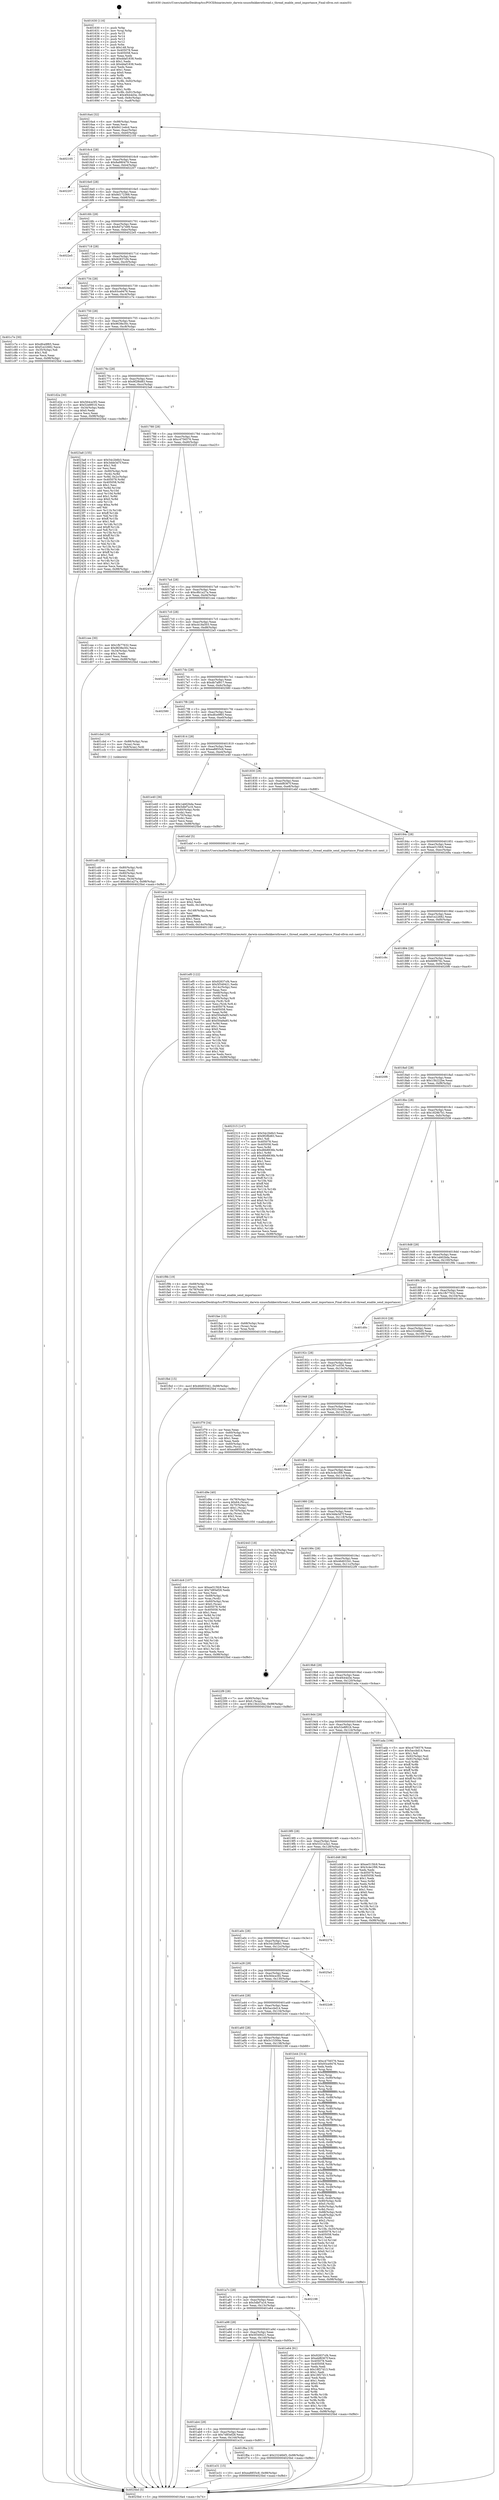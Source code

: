 digraph "0x401630" {
  label = "0x401630 (/mnt/c/Users/mathe/Desktop/tcc/POCII/binaries/extr_darwin-xnuosfmkkernthread.c_thread_enable_send_importance_Final-ollvm.out::main(0))"
  labelloc = "t"
  node[shape=record]

  Entry [label="",width=0.3,height=0.3,shape=circle,fillcolor=black,style=filled]
  "0x4016a4" [label="{
     0x4016a4 [32]\l
     | [instrs]\l
     &nbsp;&nbsp;0x4016a4 \<+6\>: mov -0x98(%rbp),%eax\l
     &nbsp;&nbsp;0x4016aa \<+2\>: mov %eax,%ecx\l
     &nbsp;&nbsp;0x4016ac \<+6\>: sub $0x8411edcd,%ecx\l
     &nbsp;&nbsp;0x4016b2 \<+6\>: mov %eax,-0xac(%rbp)\l
     &nbsp;&nbsp;0x4016b8 \<+6\>: mov %ecx,-0xb0(%rbp)\l
     &nbsp;&nbsp;0x4016be \<+6\>: je 0000000000402105 \<main+0xad5\>\l
  }"]
  "0x402105" [label="{
     0x402105\l
  }", style=dashed]
  "0x4016c4" [label="{
     0x4016c4 [28]\l
     | [instrs]\l
     &nbsp;&nbsp;0x4016c4 \<+5\>: jmp 00000000004016c9 \<main+0x99\>\l
     &nbsp;&nbsp;0x4016c9 \<+6\>: mov -0xac(%rbp),%eax\l
     &nbsp;&nbsp;0x4016cf \<+5\>: sub $0x8a980479,%eax\l
     &nbsp;&nbsp;0x4016d4 \<+6\>: mov %eax,-0xb4(%rbp)\l
     &nbsp;&nbsp;0x4016da \<+6\>: je 0000000000402207 \<main+0xbd7\>\l
  }"]
  Exit [label="",width=0.3,height=0.3,shape=circle,fillcolor=black,style=filled,peripheries=2]
  "0x402207" [label="{
     0x402207\l
  }", style=dashed]
  "0x4016e0" [label="{
     0x4016e0 [28]\l
     | [instrs]\l
     &nbsp;&nbsp;0x4016e0 \<+5\>: jmp 00000000004016e5 \<main+0xb5\>\l
     &nbsp;&nbsp;0x4016e5 \<+6\>: mov -0xac(%rbp),%eax\l
     &nbsp;&nbsp;0x4016eb \<+5\>: sub $0x8d172368,%eax\l
     &nbsp;&nbsp;0x4016f0 \<+6\>: mov %eax,-0xb8(%rbp)\l
     &nbsp;&nbsp;0x4016f6 \<+6\>: je 0000000000402022 \<main+0x9f2\>\l
  }"]
  "0x401fbd" [label="{
     0x401fbd [15]\l
     | [instrs]\l
     &nbsp;&nbsp;0x401fbd \<+10\>: movl $0x46d03341,-0x98(%rbp)\l
     &nbsp;&nbsp;0x401fc7 \<+5\>: jmp 00000000004025bd \<main+0xf8d\>\l
  }"]
  "0x402022" [label="{
     0x402022\l
  }", style=dashed]
  "0x4016fc" [label="{
     0x4016fc [28]\l
     | [instrs]\l
     &nbsp;&nbsp;0x4016fc \<+5\>: jmp 0000000000401701 \<main+0xd1\>\l
     &nbsp;&nbsp;0x401701 \<+6\>: mov -0xac(%rbp),%eax\l
     &nbsp;&nbsp;0x401707 \<+5\>: sub $0x8d7a7499,%eax\l
     &nbsp;&nbsp;0x40170c \<+6\>: mov %eax,-0xbc(%rbp)\l
     &nbsp;&nbsp;0x401712 \<+6\>: je 00000000004022e5 \<main+0xcb5\>\l
  }"]
  "0x401fae" [label="{
     0x401fae [15]\l
     | [instrs]\l
     &nbsp;&nbsp;0x401fae \<+4\>: mov -0x68(%rbp),%rax\l
     &nbsp;&nbsp;0x401fb2 \<+3\>: mov (%rax),%rax\l
     &nbsp;&nbsp;0x401fb5 \<+3\>: mov %rax,%rdi\l
     &nbsp;&nbsp;0x401fb8 \<+5\>: call 0000000000401030 \<free@plt\>\l
     | [calls]\l
     &nbsp;&nbsp;0x401030 \{1\} (unknown)\l
  }"]
  "0x4022e5" [label="{
     0x4022e5\l
  }", style=dashed]
  "0x401718" [label="{
     0x401718 [28]\l
     | [instrs]\l
     &nbsp;&nbsp;0x401718 \<+5\>: jmp 000000000040171d \<main+0xed\>\l
     &nbsp;&nbsp;0x40171d \<+6\>: mov -0xac(%rbp),%eax\l
     &nbsp;&nbsp;0x401723 \<+5\>: sub $0x92837cf4,%eax\l
     &nbsp;&nbsp;0x401728 \<+6\>: mov %eax,-0xc0(%rbp)\l
     &nbsp;&nbsp;0x40172e \<+6\>: je 00000000004024e2 \<main+0xeb2\>\l
  }"]
  "0x401ef0" [label="{
     0x401ef0 [122]\l
     | [instrs]\l
     &nbsp;&nbsp;0x401ef0 \<+5\>: mov $0x92837cf4,%ecx\l
     &nbsp;&nbsp;0x401ef5 \<+5\>: mov $0x5f349421,%edx\l
     &nbsp;&nbsp;0x401efa \<+6\>: mov -0x14c(%rbp),%esi\l
     &nbsp;&nbsp;0x401f00 \<+3\>: imul %eax,%esi\l
     &nbsp;&nbsp;0x401f03 \<+4\>: mov -0x68(%rbp),%rdi\l
     &nbsp;&nbsp;0x401f07 \<+3\>: mov (%rdi),%rdi\l
     &nbsp;&nbsp;0x401f0a \<+4\>: mov -0x60(%rbp),%r8\l
     &nbsp;&nbsp;0x401f0e \<+3\>: movslq (%r8),%r8\l
     &nbsp;&nbsp;0x401f11 \<+4\>: mov %esi,(%rdi,%r8,4)\l
     &nbsp;&nbsp;0x401f15 \<+7\>: mov 0x405078,%eax\l
     &nbsp;&nbsp;0x401f1c \<+7\>: mov 0x405058,%esi\l
     &nbsp;&nbsp;0x401f23 \<+3\>: mov %eax,%r9d\l
     &nbsp;&nbsp;0x401f26 \<+7\>: sub $0xf30a9a85,%r9d\l
     &nbsp;&nbsp;0x401f2d \<+4\>: sub $0x1,%r9d\l
     &nbsp;&nbsp;0x401f31 \<+7\>: add $0xf30a9a85,%r9d\l
     &nbsp;&nbsp;0x401f38 \<+4\>: imul %r9d,%eax\l
     &nbsp;&nbsp;0x401f3c \<+3\>: and $0x1,%eax\l
     &nbsp;&nbsp;0x401f3f \<+3\>: cmp $0x0,%eax\l
     &nbsp;&nbsp;0x401f42 \<+4\>: sete %r10b\l
     &nbsp;&nbsp;0x401f46 \<+3\>: cmp $0xa,%esi\l
     &nbsp;&nbsp;0x401f49 \<+4\>: setl %r11b\l
     &nbsp;&nbsp;0x401f4d \<+3\>: mov %r10b,%bl\l
     &nbsp;&nbsp;0x401f50 \<+3\>: and %r11b,%bl\l
     &nbsp;&nbsp;0x401f53 \<+3\>: xor %r11b,%r10b\l
     &nbsp;&nbsp;0x401f56 \<+3\>: or %r10b,%bl\l
     &nbsp;&nbsp;0x401f59 \<+3\>: test $0x1,%bl\l
     &nbsp;&nbsp;0x401f5c \<+3\>: cmovne %edx,%ecx\l
     &nbsp;&nbsp;0x401f5f \<+6\>: mov %ecx,-0x98(%rbp)\l
     &nbsp;&nbsp;0x401f65 \<+5\>: jmp 00000000004025bd \<main+0xf8d\>\l
  }"]
  "0x4024e2" [label="{
     0x4024e2\l
  }", style=dashed]
  "0x401734" [label="{
     0x401734 [28]\l
     | [instrs]\l
     &nbsp;&nbsp;0x401734 \<+5\>: jmp 0000000000401739 \<main+0x109\>\l
     &nbsp;&nbsp;0x401739 \<+6\>: mov -0xac(%rbp),%eax\l
     &nbsp;&nbsp;0x40173f \<+5\>: sub $0x93ce9476,%eax\l
     &nbsp;&nbsp;0x401744 \<+6\>: mov %eax,-0xc4(%rbp)\l
     &nbsp;&nbsp;0x40174a \<+6\>: je 0000000000401c7e \<main+0x64e\>\l
  }"]
  "0x401ec4" [label="{
     0x401ec4 [44]\l
     | [instrs]\l
     &nbsp;&nbsp;0x401ec4 \<+2\>: xor %ecx,%ecx\l
     &nbsp;&nbsp;0x401ec6 \<+5\>: mov $0x2,%edx\l
     &nbsp;&nbsp;0x401ecb \<+6\>: mov %edx,-0x148(%rbp)\l
     &nbsp;&nbsp;0x401ed1 \<+1\>: cltd\l
     &nbsp;&nbsp;0x401ed2 \<+6\>: mov -0x148(%rbp),%esi\l
     &nbsp;&nbsp;0x401ed8 \<+2\>: idiv %esi\l
     &nbsp;&nbsp;0x401eda \<+6\>: imul $0xfffffffe,%edx,%edx\l
     &nbsp;&nbsp;0x401ee0 \<+3\>: sub $0x1,%ecx\l
     &nbsp;&nbsp;0x401ee3 \<+2\>: sub %ecx,%edx\l
     &nbsp;&nbsp;0x401ee5 \<+6\>: mov %edx,-0x14c(%rbp)\l
     &nbsp;&nbsp;0x401eeb \<+5\>: call 0000000000401160 \<next_i\>\l
     | [calls]\l
     &nbsp;&nbsp;0x401160 \{1\} (/mnt/c/Users/mathe/Desktop/tcc/POCII/binaries/extr_darwin-xnuosfmkkernthread.c_thread_enable_send_importance_Final-ollvm.out::next_i)\l
  }"]
  "0x401c7e" [label="{
     0x401c7e [30]\l
     | [instrs]\l
     &nbsp;&nbsp;0x401c7e \<+5\>: mov $0xdfce9f65,%eax\l
     &nbsp;&nbsp;0x401c83 \<+5\>: mov $0xf1e22682,%ecx\l
     &nbsp;&nbsp;0x401c88 \<+3\>: mov -0x35(%rbp),%dl\l
     &nbsp;&nbsp;0x401c8b \<+3\>: test $0x1,%dl\l
     &nbsp;&nbsp;0x401c8e \<+3\>: cmovne %ecx,%eax\l
     &nbsp;&nbsp;0x401c91 \<+6\>: mov %eax,-0x98(%rbp)\l
     &nbsp;&nbsp;0x401c97 \<+5\>: jmp 00000000004025bd \<main+0xf8d\>\l
  }"]
  "0x401750" [label="{
     0x401750 [28]\l
     | [instrs]\l
     &nbsp;&nbsp;0x401750 \<+5\>: jmp 0000000000401755 \<main+0x125\>\l
     &nbsp;&nbsp;0x401755 \<+6\>: mov -0xac(%rbp),%eax\l
     &nbsp;&nbsp;0x40175b \<+5\>: sub $0x9638e30c,%eax\l
     &nbsp;&nbsp;0x401760 \<+6\>: mov %eax,-0xc8(%rbp)\l
     &nbsp;&nbsp;0x401766 \<+6\>: je 0000000000401d2a \<main+0x6fa\>\l
  }"]
  "0x401ad0" [label="{
     0x401ad0\l
  }", style=dashed]
  "0x401d2a" [label="{
     0x401d2a [30]\l
     | [instrs]\l
     &nbsp;&nbsp;0x401d2a \<+5\>: mov $0x564ce3f2,%eax\l
     &nbsp;&nbsp;0x401d2f \<+5\>: mov $0x52e8f016,%ecx\l
     &nbsp;&nbsp;0x401d34 \<+3\>: mov -0x34(%rbp),%edx\l
     &nbsp;&nbsp;0x401d37 \<+3\>: cmp $0x0,%edx\l
     &nbsp;&nbsp;0x401d3a \<+3\>: cmove %ecx,%eax\l
     &nbsp;&nbsp;0x401d3d \<+6\>: mov %eax,-0x98(%rbp)\l
     &nbsp;&nbsp;0x401d43 \<+5\>: jmp 00000000004025bd \<main+0xf8d\>\l
  }"]
  "0x40176c" [label="{
     0x40176c [28]\l
     | [instrs]\l
     &nbsp;&nbsp;0x40176c \<+5\>: jmp 0000000000401771 \<main+0x141\>\l
     &nbsp;&nbsp;0x401771 \<+6\>: mov -0xac(%rbp),%eax\l
     &nbsp;&nbsp;0x401777 \<+5\>: sub $0x9f2f6d83,%eax\l
     &nbsp;&nbsp;0x40177c \<+6\>: mov %eax,-0xcc(%rbp)\l
     &nbsp;&nbsp;0x401782 \<+6\>: je 00000000004023a8 \<main+0xd78\>\l
  }"]
  "0x401e31" [label="{
     0x401e31 [15]\l
     | [instrs]\l
     &nbsp;&nbsp;0x401e31 \<+10\>: movl $0xea8855c8,-0x98(%rbp)\l
     &nbsp;&nbsp;0x401e3b \<+5\>: jmp 00000000004025bd \<main+0xf8d\>\l
  }"]
  "0x4023a8" [label="{
     0x4023a8 [155]\l
     | [instrs]\l
     &nbsp;&nbsp;0x4023a8 \<+5\>: mov $0x54c2b6b3,%eax\l
     &nbsp;&nbsp;0x4023ad \<+5\>: mov $0x3dde3d7f,%ecx\l
     &nbsp;&nbsp;0x4023b2 \<+2\>: mov $0x1,%dl\l
     &nbsp;&nbsp;0x4023b4 \<+2\>: xor %esi,%esi\l
     &nbsp;&nbsp;0x4023b6 \<+7\>: mov -0x90(%rbp),%rdi\l
     &nbsp;&nbsp;0x4023bd \<+3\>: mov (%rdi),%r8d\l
     &nbsp;&nbsp;0x4023c0 \<+4\>: mov %r8d,-0x2c(%rbp)\l
     &nbsp;&nbsp;0x4023c4 \<+8\>: mov 0x405078,%r8d\l
     &nbsp;&nbsp;0x4023cc \<+8\>: mov 0x405058,%r9d\l
     &nbsp;&nbsp;0x4023d4 \<+3\>: sub $0x1,%esi\l
     &nbsp;&nbsp;0x4023d7 \<+3\>: mov %r8d,%r10d\l
     &nbsp;&nbsp;0x4023da \<+3\>: add %esi,%r10d\l
     &nbsp;&nbsp;0x4023dd \<+4\>: imul %r10d,%r8d\l
     &nbsp;&nbsp;0x4023e1 \<+4\>: and $0x1,%r8d\l
     &nbsp;&nbsp;0x4023e5 \<+4\>: cmp $0x0,%r8d\l
     &nbsp;&nbsp;0x4023e9 \<+4\>: sete %r11b\l
     &nbsp;&nbsp;0x4023ed \<+4\>: cmp $0xa,%r9d\l
     &nbsp;&nbsp;0x4023f1 \<+3\>: setl %bl\l
     &nbsp;&nbsp;0x4023f4 \<+3\>: mov %r11b,%r14b\l
     &nbsp;&nbsp;0x4023f7 \<+4\>: xor $0xff,%r14b\l
     &nbsp;&nbsp;0x4023fb \<+3\>: mov %bl,%r15b\l
     &nbsp;&nbsp;0x4023fe \<+4\>: xor $0xff,%r15b\l
     &nbsp;&nbsp;0x402402 \<+3\>: xor $0x1,%dl\l
     &nbsp;&nbsp;0x402405 \<+3\>: mov %r14b,%r12b\l
     &nbsp;&nbsp;0x402408 \<+4\>: and $0xff,%r12b\l
     &nbsp;&nbsp;0x40240c \<+3\>: and %dl,%r11b\l
     &nbsp;&nbsp;0x40240f \<+3\>: mov %r15b,%r13b\l
     &nbsp;&nbsp;0x402412 \<+4\>: and $0xff,%r13b\l
     &nbsp;&nbsp;0x402416 \<+2\>: and %dl,%bl\l
     &nbsp;&nbsp;0x402418 \<+3\>: or %r11b,%r12b\l
     &nbsp;&nbsp;0x40241b \<+3\>: or %bl,%r13b\l
     &nbsp;&nbsp;0x40241e \<+3\>: xor %r13b,%r12b\l
     &nbsp;&nbsp;0x402421 \<+3\>: or %r15b,%r14b\l
     &nbsp;&nbsp;0x402424 \<+4\>: xor $0xff,%r14b\l
     &nbsp;&nbsp;0x402428 \<+3\>: or $0x1,%dl\l
     &nbsp;&nbsp;0x40242b \<+3\>: and %dl,%r14b\l
     &nbsp;&nbsp;0x40242e \<+3\>: or %r14b,%r12b\l
     &nbsp;&nbsp;0x402431 \<+4\>: test $0x1,%r12b\l
     &nbsp;&nbsp;0x402435 \<+3\>: cmovne %ecx,%eax\l
     &nbsp;&nbsp;0x402438 \<+6\>: mov %eax,-0x98(%rbp)\l
     &nbsp;&nbsp;0x40243e \<+5\>: jmp 00000000004025bd \<main+0xf8d\>\l
  }"]
  "0x401788" [label="{
     0x401788 [28]\l
     | [instrs]\l
     &nbsp;&nbsp;0x401788 \<+5\>: jmp 000000000040178d \<main+0x15d\>\l
     &nbsp;&nbsp;0x40178d \<+6\>: mov -0xac(%rbp),%eax\l
     &nbsp;&nbsp;0x401793 \<+5\>: sub $0xc4756576,%eax\l
     &nbsp;&nbsp;0x401798 \<+6\>: mov %eax,-0xd0(%rbp)\l
     &nbsp;&nbsp;0x40179e \<+6\>: je 0000000000402455 \<main+0xe25\>\l
  }"]
  "0x401ab4" [label="{
     0x401ab4 [28]\l
     | [instrs]\l
     &nbsp;&nbsp;0x401ab4 \<+5\>: jmp 0000000000401ab9 \<main+0x489\>\l
     &nbsp;&nbsp;0x401ab9 \<+6\>: mov -0xac(%rbp),%eax\l
     &nbsp;&nbsp;0x401abf \<+5\>: sub $0x7d85ef28,%eax\l
     &nbsp;&nbsp;0x401ac4 \<+6\>: mov %eax,-0x144(%rbp)\l
     &nbsp;&nbsp;0x401aca \<+6\>: je 0000000000401e31 \<main+0x801\>\l
  }"]
  "0x402455" [label="{
     0x402455\l
  }", style=dashed]
  "0x4017a4" [label="{
     0x4017a4 [28]\l
     | [instrs]\l
     &nbsp;&nbsp;0x4017a4 \<+5\>: jmp 00000000004017a9 \<main+0x179\>\l
     &nbsp;&nbsp;0x4017a9 \<+6\>: mov -0xac(%rbp),%eax\l
     &nbsp;&nbsp;0x4017af \<+5\>: sub $0xc8b1a27a,%eax\l
     &nbsp;&nbsp;0x4017b4 \<+6\>: mov %eax,-0xd4(%rbp)\l
     &nbsp;&nbsp;0x4017ba \<+6\>: je 0000000000401cee \<main+0x6be\>\l
  }"]
  "0x401f6a" [label="{
     0x401f6a [15]\l
     | [instrs]\l
     &nbsp;&nbsp;0x401f6a \<+10\>: movl $0x23246bf3,-0x98(%rbp)\l
     &nbsp;&nbsp;0x401f74 \<+5\>: jmp 00000000004025bd \<main+0xf8d\>\l
  }"]
  "0x401cee" [label="{
     0x401cee [30]\l
     | [instrs]\l
     &nbsp;&nbsp;0x401cee \<+5\>: mov $0x1fb77632,%eax\l
     &nbsp;&nbsp;0x401cf3 \<+5\>: mov $0x9638e30c,%ecx\l
     &nbsp;&nbsp;0x401cf8 \<+3\>: mov -0x34(%rbp),%edx\l
     &nbsp;&nbsp;0x401cfb \<+3\>: cmp $0x1,%edx\l
     &nbsp;&nbsp;0x401cfe \<+3\>: cmovl %ecx,%eax\l
     &nbsp;&nbsp;0x401d01 \<+6\>: mov %eax,-0x98(%rbp)\l
     &nbsp;&nbsp;0x401d07 \<+5\>: jmp 00000000004025bd \<main+0xf8d\>\l
  }"]
  "0x4017c0" [label="{
     0x4017c0 [28]\l
     | [instrs]\l
     &nbsp;&nbsp;0x4017c0 \<+5\>: jmp 00000000004017c5 \<main+0x195\>\l
     &nbsp;&nbsp;0x4017c5 \<+6\>: mov -0xac(%rbp),%eax\l
     &nbsp;&nbsp;0x4017cb \<+5\>: sub $0xcb18a503,%eax\l
     &nbsp;&nbsp;0x4017d0 \<+6\>: mov %eax,-0xd8(%rbp)\l
     &nbsp;&nbsp;0x4017d6 \<+6\>: je 00000000004022a5 \<main+0xc75\>\l
  }"]
  "0x401a98" [label="{
     0x401a98 [28]\l
     | [instrs]\l
     &nbsp;&nbsp;0x401a98 \<+5\>: jmp 0000000000401a9d \<main+0x46d\>\l
     &nbsp;&nbsp;0x401a9d \<+6\>: mov -0xac(%rbp),%eax\l
     &nbsp;&nbsp;0x401aa3 \<+5\>: sub $0x5f349421,%eax\l
     &nbsp;&nbsp;0x401aa8 \<+6\>: mov %eax,-0x140(%rbp)\l
     &nbsp;&nbsp;0x401aae \<+6\>: je 0000000000401f6a \<main+0x93a\>\l
  }"]
  "0x4022a5" [label="{
     0x4022a5\l
  }", style=dashed]
  "0x4017dc" [label="{
     0x4017dc [28]\l
     | [instrs]\l
     &nbsp;&nbsp;0x4017dc \<+5\>: jmp 00000000004017e1 \<main+0x1b1\>\l
     &nbsp;&nbsp;0x4017e1 \<+6\>: mov -0xac(%rbp),%eax\l
     &nbsp;&nbsp;0x4017e7 \<+5\>: sub $0xdb7af917,%eax\l
     &nbsp;&nbsp;0x4017ec \<+6\>: mov %eax,-0xdc(%rbp)\l
     &nbsp;&nbsp;0x4017f2 \<+6\>: je 0000000000402580 \<main+0xf50\>\l
  }"]
  "0x401e64" [label="{
     0x401e64 [91]\l
     | [instrs]\l
     &nbsp;&nbsp;0x401e64 \<+5\>: mov $0x92837cf4,%eax\l
     &nbsp;&nbsp;0x401e69 \<+5\>: mov $0xebf8367f,%ecx\l
     &nbsp;&nbsp;0x401e6e \<+7\>: mov 0x405078,%edx\l
     &nbsp;&nbsp;0x401e75 \<+7\>: mov 0x405058,%esi\l
     &nbsp;&nbsp;0x401e7c \<+2\>: mov %edx,%edi\l
     &nbsp;&nbsp;0x401e7e \<+6\>: sub $0x18f27d13,%edi\l
     &nbsp;&nbsp;0x401e84 \<+3\>: sub $0x1,%edi\l
     &nbsp;&nbsp;0x401e87 \<+6\>: add $0x18f27d13,%edi\l
     &nbsp;&nbsp;0x401e8d \<+3\>: imul %edi,%edx\l
     &nbsp;&nbsp;0x401e90 \<+3\>: and $0x1,%edx\l
     &nbsp;&nbsp;0x401e93 \<+3\>: cmp $0x0,%edx\l
     &nbsp;&nbsp;0x401e96 \<+4\>: sete %r8b\l
     &nbsp;&nbsp;0x401e9a \<+3\>: cmp $0xa,%esi\l
     &nbsp;&nbsp;0x401e9d \<+4\>: setl %r9b\l
     &nbsp;&nbsp;0x401ea1 \<+3\>: mov %r8b,%r10b\l
     &nbsp;&nbsp;0x401ea4 \<+3\>: and %r9b,%r10b\l
     &nbsp;&nbsp;0x401ea7 \<+3\>: xor %r9b,%r8b\l
     &nbsp;&nbsp;0x401eaa \<+3\>: or %r8b,%r10b\l
     &nbsp;&nbsp;0x401ead \<+4\>: test $0x1,%r10b\l
     &nbsp;&nbsp;0x401eb1 \<+3\>: cmovne %ecx,%eax\l
     &nbsp;&nbsp;0x401eb4 \<+6\>: mov %eax,-0x98(%rbp)\l
     &nbsp;&nbsp;0x401eba \<+5\>: jmp 00000000004025bd \<main+0xf8d\>\l
  }"]
  "0x402580" [label="{
     0x402580\l
  }", style=dashed]
  "0x4017f8" [label="{
     0x4017f8 [28]\l
     | [instrs]\l
     &nbsp;&nbsp;0x4017f8 \<+5\>: jmp 00000000004017fd \<main+0x1cd\>\l
     &nbsp;&nbsp;0x4017fd \<+6\>: mov -0xac(%rbp),%eax\l
     &nbsp;&nbsp;0x401803 \<+5\>: sub $0xdfce9f65,%eax\l
     &nbsp;&nbsp;0x401808 \<+6\>: mov %eax,-0xe0(%rbp)\l
     &nbsp;&nbsp;0x40180e \<+6\>: je 0000000000401cbd \<main+0x68d\>\l
  }"]
  "0x401a7c" [label="{
     0x401a7c [28]\l
     | [instrs]\l
     &nbsp;&nbsp;0x401a7c \<+5\>: jmp 0000000000401a81 \<main+0x451\>\l
     &nbsp;&nbsp;0x401a81 \<+6\>: mov -0xac(%rbp),%eax\l
     &nbsp;&nbsp;0x401a87 \<+5\>: sub $0x5dbf7a16,%eax\l
     &nbsp;&nbsp;0x401a8c \<+6\>: mov %eax,-0x13c(%rbp)\l
     &nbsp;&nbsp;0x401a92 \<+6\>: je 0000000000401e64 \<main+0x834\>\l
  }"]
  "0x401cbd" [label="{
     0x401cbd [19]\l
     | [instrs]\l
     &nbsp;&nbsp;0x401cbd \<+7\>: mov -0x88(%rbp),%rax\l
     &nbsp;&nbsp;0x401cc4 \<+3\>: mov (%rax),%rax\l
     &nbsp;&nbsp;0x401cc7 \<+4\>: mov 0x8(%rax),%rdi\l
     &nbsp;&nbsp;0x401ccb \<+5\>: call 0000000000401060 \<atoi@plt\>\l
     | [calls]\l
     &nbsp;&nbsp;0x401060 \{1\} (unknown)\l
  }"]
  "0x401814" [label="{
     0x401814 [28]\l
     | [instrs]\l
     &nbsp;&nbsp;0x401814 \<+5\>: jmp 0000000000401819 \<main+0x1e9\>\l
     &nbsp;&nbsp;0x401819 \<+6\>: mov -0xac(%rbp),%eax\l
     &nbsp;&nbsp;0x40181f \<+5\>: sub $0xea8855c8,%eax\l
     &nbsp;&nbsp;0x401824 \<+6\>: mov %eax,-0xe4(%rbp)\l
     &nbsp;&nbsp;0x40182a \<+6\>: je 0000000000401e40 \<main+0x810\>\l
  }"]
  "0x402198" [label="{
     0x402198\l
  }", style=dashed]
  "0x401e40" [label="{
     0x401e40 [36]\l
     | [instrs]\l
     &nbsp;&nbsp;0x401e40 \<+5\>: mov $0x1ab62bda,%eax\l
     &nbsp;&nbsp;0x401e45 \<+5\>: mov $0x5dbf7a16,%ecx\l
     &nbsp;&nbsp;0x401e4a \<+4\>: mov -0x60(%rbp),%rdx\l
     &nbsp;&nbsp;0x401e4e \<+2\>: mov (%rdx),%esi\l
     &nbsp;&nbsp;0x401e50 \<+4\>: mov -0x70(%rbp),%rdx\l
     &nbsp;&nbsp;0x401e54 \<+2\>: cmp (%rdx),%esi\l
     &nbsp;&nbsp;0x401e56 \<+3\>: cmovl %ecx,%eax\l
     &nbsp;&nbsp;0x401e59 \<+6\>: mov %eax,-0x98(%rbp)\l
     &nbsp;&nbsp;0x401e5f \<+5\>: jmp 00000000004025bd \<main+0xf8d\>\l
  }"]
  "0x401830" [label="{
     0x401830 [28]\l
     | [instrs]\l
     &nbsp;&nbsp;0x401830 \<+5\>: jmp 0000000000401835 \<main+0x205\>\l
     &nbsp;&nbsp;0x401835 \<+6\>: mov -0xac(%rbp),%eax\l
     &nbsp;&nbsp;0x40183b \<+5\>: sub $0xebf8367f,%eax\l
     &nbsp;&nbsp;0x401840 \<+6\>: mov %eax,-0xe8(%rbp)\l
     &nbsp;&nbsp;0x401846 \<+6\>: je 0000000000401ebf \<main+0x88f\>\l
  }"]
  "0x401dc6" [label="{
     0x401dc6 [107]\l
     | [instrs]\l
     &nbsp;&nbsp;0x401dc6 \<+5\>: mov $0xee515fc9,%ecx\l
     &nbsp;&nbsp;0x401dcb \<+5\>: mov $0x7d85ef28,%edx\l
     &nbsp;&nbsp;0x401dd0 \<+2\>: xor %esi,%esi\l
     &nbsp;&nbsp;0x401dd2 \<+4\>: mov -0x68(%rbp),%rdi\l
     &nbsp;&nbsp;0x401dd6 \<+3\>: mov %rax,(%rdi)\l
     &nbsp;&nbsp;0x401dd9 \<+4\>: mov -0x60(%rbp),%rax\l
     &nbsp;&nbsp;0x401ddd \<+6\>: movl $0x0,(%rax)\l
     &nbsp;&nbsp;0x401de3 \<+8\>: mov 0x405078,%r8d\l
     &nbsp;&nbsp;0x401deb \<+8\>: mov 0x405058,%r9d\l
     &nbsp;&nbsp;0x401df3 \<+3\>: sub $0x1,%esi\l
     &nbsp;&nbsp;0x401df6 \<+3\>: mov %r8d,%r10d\l
     &nbsp;&nbsp;0x401df9 \<+3\>: add %esi,%r10d\l
     &nbsp;&nbsp;0x401dfc \<+4\>: imul %r10d,%r8d\l
     &nbsp;&nbsp;0x401e00 \<+4\>: and $0x1,%r8d\l
     &nbsp;&nbsp;0x401e04 \<+4\>: cmp $0x0,%r8d\l
     &nbsp;&nbsp;0x401e08 \<+4\>: sete %r11b\l
     &nbsp;&nbsp;0x401e0c \<+4\>: cmp $0xa,%r9d\l
     &nbsp;&nbsp;0x401e10 \<+3\>: setl %bl\l
     &nbsp;&nbsp;0x401e13 \<+3\>: mov %r11b,%r14b\l
     &nbsp;&nbsp;0x401e16 \<+3\>: and %bl,%r14b\l
     &nbsp;&nbsp;0x401e19 \<+3\>: xor %bl,%r11b\l
     &nbsp;&nbsp;0x401e1c \<+3\>: or %r11b,%r14b\l
     &nbsp;&nbsp;0x401e1f \<+4\>: test $0x1,%r14b\l
     &nbsp;&nbsp;0x401e23 \<+3\>: cmovne %edx,%ecx\l
     &nbsp;&nbsp;0x401e26 \<+6\>: mov %ecx,-0x98(%rbp)\l
     &nbsp;&nbsp;0x401e2c \<+5\>: jmp 00000000004025bd \<main+0xf8d\>\l
  }"]
  "0x401ebf" [label="{
     0x401ebf [5]\l
     | [instrs]\l
     &nbsp;&nbsp;0x401ebf \<+5\>: call 0000000000401160 \<next_i\>\l
     | [calls]\l
     &nbsp;&nbsp;0x401160 \{1\} (/mnt/c/Users/mathe/Desktop/tcc/POCII/binaries/extr_darwin-xnuosfmkkernthread.c_thread_enable_send_importance_Final-ollvm.out::next_i)\l
  }"]
  "0x40184c" [label="{
     0x40184c [28]\l
     | [instrs]\l
     &nbsp;&nbsp;0x40184c \<+5\>: jmp 0000000000401851 \<main+0x221\>\l
     &nbsp;&nbsp;0x401851 \<+6\>: mov -0xac(%rbp),%eax\l
     &nbsp;&nbsp;0x401857 \<+5\>: sub $0xee515fc9,%eax\l
     &nbsp;&nbsp;0x40185c \<+6\>: mov %eax,-0xec(%rbp)\l
     &nbsp;&nbsp;0x401862 \<+6\>: je 000000000040249a \<main+0xe6a\>\l
  }"]
  "0x401cd0" [label="{
     0x401cd0 [30]\l
     | [instrs]\l
     &nbsp;&nbsp;0x401cd0 \<+4\>: mov -0x80(%rbp),%rdi\l
     &nbsp;&nbsp;0x401cd4 \<+2\>: mov %eax,(%rdi)\l
     &nbsp;&nbsp;0x401cd6 \<+4\>: mov -0x80(%rbp),%rdi\l
     &nbsp;&nbsp;0x401cda \<+2\>: mov (%rdi),%eax\l
     &nbsp;&nbsp;0x401cdc \<+3\>: mov %eax,-0x34(%rbp)\l
     &nbsp;&nbsp;0x401cdf \<+10\>: movl $0xc8b1a27a,-0x98(%rbp)\l
     &nbsp;&nbsp;0x401ce9 \<+5\>: jmp 00000000004025bd \<main+0xf8d\>\l
  }"]
  "0x40249a" [label="{
     0x40249a\l
  }", style=dashed]
  "0x401868" [label="{
     0x401868 [28]\l
     | [instrs]\l
     &nbsp;&nbsp;0x401868 \<+5\>: jmp 000000000040186d \<main+0x23d\>\l
     &nbsp;&nbsp;0x40186d \<+6\>: mov -0xac(%rbp),%eax\l
     &nbsp;&nbsp;0x401873 \<+5\>: sub $0xf1e22682,%eax\l
     &nbsp;&nbsp;0x401878 \<+6\>: mov %eax,-0xf0(%rbp)\l
     &nbsp;&nbsp;0x40187e \<+6\>: je 0000000000401c9c \<main+0x66c\>\l
  }"]
  "0x401a60" [label="{
     0x401a60 [28]\l
     | [instrs]\l
     &nbsp;&nbsp;0x401a60 \<+5\>: jmp 0000000000401a65 \<main+0x435\>\l
     &nbsp;&nbsp;0x401a65 \<+6\>: mov -0xac(%rbp),%eax\l
     &nbsp;&nbsp;0x401a6b \<+5\>: sub $0x5c15304e,%eax\l
     &nbsp;&nbsp;0x401a70 \<+6\>: mov %eax,-0x138(%rbp)\l
     &nbsp;&nbsp;0x401a76 \<+6\>: je 0000000000402198 \<main+0xb68\>\l
  }"]
  "0x401c9c" [label="{
     0x401c9c\l
  }", style=dashed]
  "0x401884" [label="{
     0x401884 [28]\l
     | [instrs]\l
     &nbsp;&nbsp;0x401884 \<+5\>: jmp 0000000000401889 \<main+0x259\>\l
     &nbsp;&nbsp;0x401889 \<+6\>: mov -0xac(%rbp),%eax\l
     &nbsp;&nbsp;0x40188f \<+5\>: sub $0xfd9f676c,%eax\l
     &nbsp;&nbsp;0x401894 \<+6\>: mov %eax,-0xf4(%rbp)\l
     &nbsp;&nbsp;0x40189a \<+6\>: je 00000000004020f6 \<main+0xac6\>\l
  }"]
  "0x401b44" [label="{
     0x401b44 [314]\l
     | [instrs]\l
     &nbsp;&nbsp;0x401b44 \<+5\>: mov $0xc4756576,%eax\l
     &nbsp;&nbsp;0x401b49 \<+5\>: mov $0x93ce9476,%ecx\l
     &nbsp;&nbsp;0x401b4e \<+2\>: xor %edx,%edx\l
     &nbsp;&nbsp;0x401b50 \<+3\>: mov %rsp,%rsi\l
     &nbsp;&nbsp;0x401b53 \<+4\>: add $0xfffffffffffffff0,%rsi\l
     &nbsp;&nbsp;0x401b57 \<+3\>: mov %rsi,%rsp\l
     &nbsp;&nbsp;0x401b5a \<+7\>: mov %rsi,-0x90(%rbp)\l
     &nbsp;&nbsp;0x401b61 \<+3\>: mov %rsp,%rsi\l
     &nbsp;&nbsp;0x401b64 \<+4\>: add $0xfffffffffffffff0,%rsi\l
     &nbsp;&nbsp;0x401b68 \<+3\>: mov %rsi,%rsp\l
     &nbsp;&nbsp;0x401b6b \<+3\>: mov %rsp,%rdi\l
     &nbsp;&nbsp;0x401b6e \<+4\>: add $0xfffffffffffffff0,%rdi\l
     &nbsp;&nbsp;0x401b72 \<+3\>: mov %rdi,%rsp\l
     &nbsp;&nbsp;0x401b75 \<+7\>: mov %rdi,-0x88(%rbp)\l
     &nbsp;&nbsp;0x401b7c \<+3\>: mov %rsp,%rdi\l
     &nbsp;&nbsp;0x401b7f \<+4\>: add $0xfffffffffffffff0,%rdi\l
     &nbsp;&nbsp;0x401b83 \<+3\>: mov %rdi,%rsp\l
     &nbsp;&nbsp;0x401b86 \<+4\>: mov %rdi,-0x80(%rbp)\l
     &nbsp;&nbsp;0x401b8a \<+3\>: mov %rsp,%rdi\l
     &nbsp;&nbsp;0x401b8d \<+4\>: add $0xfffffffffffffff0,%rdi\l
     &nbsp;&nbsp;0x401b91 \<+3\>: mov %rdi,%rsp\l
     &nbsp;&nbsp;0x401b94 \<+4\>: mov %rdi,-0x78(%rbp)\l
     &nbsp;&nbsp;0x401b98 \<+3\>: mov %rsp,%rdi\l
     &nbsp;&nbsp;0x401b9b \<+4\>: add $0xfffffffffffffff0,%rdi\l
     &nbsp;&nbsp;0x401b9f \<+3\>: mov %rdi,%rsp\l
     &nbsp;&nbsp;0x401ba2 \<+4\>: mov %rdi,-0x70(%rbp)\l
     &nbsp;&nbsp;0x401ba6 \<+3\>: mov %rsp,%rdi\l
     &nbsp;&nbsp;0x401ba9 \<+4\>: add $0xfffffffffffffff0,%rdi\l
     &nbsp;&nbsp;0x401bad \<+3\>: mov %rdi,%rsp\l
     &nbsp;&nbsp;0x401bb0 \<+4\>: mov %rdi,-0x68(%rbp)\l
     &nbsp;&nbsp;0x401bb4 \<+3\>: mov %rsp,%rdi\l
     &nbsp;&nbsp;0x401bb7 \<+4\>: add $0xfffffffffffffff0,%rdi\l
     &nbsp;&nbsp;0x401bbb \<+3\>: mov %rdi,%rsp\l
     &nbsp;&nbsp;0x401bbe \<+4\>: mov %rdi,-0x60(%rbp)\l
     &nbsp;&nbsp;0x401bc2 \<+3\>: mov %rsp,%rdi\l
     &nbsp;&nbsp;0x401bc5 \<+4\>: add $0xfffffffffffffff0,%rdi\l
     &nbsp;&nbsp;0x401bc9 \<+3\>: mov %rdi,%rsp\l
     &nbsp;&nbsp;0x401bcc \<+4\>: mov %rdi,-0x58(%rbp)\l
     &nbsp;&nbsp;0x401bd0 \<+3\>: mov %rsp,%rdi\l
     &nbsp;&nbsp;0x401bd3 \<+4\>: add $0xfffffffffffffff0,%rdi\l
     &nbsp;&nbsp;0x401bd7 \<+3\>: mov %rdi,%rsp\l
     &nbsp;&nbsp;0x401bda \<+4\>: mov %rdi,-0x50(%rbp)\l
     &nbsp;&nbsp;0x401bde \<+3\>: mov %rsp,%rdi\l
     &nbsp;&nbsp;0x401be1 \<+4\>: add $0xfffffffffffffff0,%rdi\l
     &nbsp;&nbsp;0x401be5 \<+3\>: mov %rdi,%rsp\l
     &nbsp;&nbsp;0x401be8 \<+4\>: mov %rdi,-0x48(%rbp)\l
     &nbsp;&nbsp;0x401bec \<+3\>: mov %rsp,%rdi\l
     &nbsp;&nbsp;0x401bef \<+4\>: add $0xfffffffffffffff0,%rdi\l
     &nbsp;&nbsp;0x401bf3 \<+3\>: mov %rdi,%rsp\l
     &nbsp;&nbsp;0x401bf6 \<+4\>: mov %rdi,-0x40(%rbp)\l
     &nbsp;&nbsp;0x401bfa \<+7\>: mov -0x90(%rbp),%rdi\l
     &nbsp;&nbsp;0x401c01 \<+6\>: movl $0x0,(%rdi)\l
     &nbsp;&nbsp;0x401c07 \<+7\>: mov -0x9c(%rbp),%r8d\l
     &nbsp;&nbsp;0x401c0e \<+3\>: mov %r8d,(%rsi)\l
     &nbsp;&nbsp;0x401c11 \<+7\>: mov -0x88(%rbp),%rdi\l
     &nbsp;&nbsp;0x401c18 \<+7\>: mov -0xa8(%rbp),%r9\l
     &nbsp;&nbsp;0x401c1f \<+3\>: mov %r9,(%rdi)\l
     &nbsp;&nbsp;0x401c22 \<+3\>: cmpl $0x2,(%rsi)\l
     &nbsp;&nbsp;0x401c25 \<+4\>: setne %r10b\l
     &nbsp;&nbsp;0x401c29 \<+4\>: and $0x1,%r10b\l
     &nbsp;&nbsp;0x401c2d \<+4\>: mov %r10b,-0x35(%rbp)\l
     &nbsp;&nbsp;0x401c31 \<+8\>: mov 0x405078,%r11d\l
     &nbsp;&nbsp;0x401c39 \<+7\>: mov 0x405058,%ebx\l
     &nbsp;&nbsp;0x401c40 \<+3\>: sub $0x1,%edx\l
     &nbsp;&nbsp;0x401c43 \<+3\>: mov %r11d,%r14d\l
     &nbsp;&nbsp;0x401c46 \<+3\>: add %edx,%r14d\l
     &nbsp;&nbsp;0x401c49 \<+4\>: imul %r14d,%r11d\l
     &nbsp;&nbsp;0x401c4d \<+4\>: and $0x1,%r11d\l
     &nbsp;&nbsp;0x401c51 \<+4\>: cmp $0x0,%r11d\l
     &nbsp;&nbsp;0x401c55 \<+4\>: sete %r10b\l
     &nbsp;&nbsp;0x401c59 \<+3\>: cmp $0xa,%ebx\l
     &nbsp;&nbsp;0x401c5c \<+4\>: setl %r15b\l
     &nbsp;&nbsp;0x401c60 \<+3\>: mov %r10b,%r12b\l
     &nbsp;&nbsp;0x401c63 \<+3\>: and %r15b,%r12b\l
     &nbsp;&nbsp;0x401c66 \<+3\>: xor %r15b,%r10b\l
     &nbsp;&nbsp;0x401c69 \<+3\>: or %r10b,%r12b\l
     &nbsp;&nbsp;0x401c6c \<+4\>: test $0x1,%r12b\l
     &nbsp;&nbsp;0x401c70 \<+3\>: cmovne %ecx,%eax\l
     &nbsp;&nbsp;0x401c73 \<+6\>: mov %eax,-0x98(%rbp)\l
     &nbsp;&nbsp;0x401c79 \<+5\>: jmp 00000000004025bd \<main+0xf8d\>\l
  }"]
  "0x4020f6" [label="{
     0x4020f6\l
  }", style=dashed]
  "0x4018a0" [label="{
     0x4018a0 [28]\l
     | [instrs]\l
     &nbsp;&nbsp;0x4018a0 \<+5\>: jmp 00000000004018a5 \<main+0x275\>\l
     &nbsp;&nbsp;0x4018a5 \<+6\>: mov -0xac(%rbp),%eax\l
     &nbsp;&nbsp;0x4018ab \<+5\>: sub $0x13b222be,%eax\l
     &nbsp;&nbsp;0x4018b0 \<+6\>: mov %eax,-0xf8(%rbp)\l
     &nbsp;&nbsp;0x4018b6 \<+6\>: je 0000000000402315 \<main+0xce5\>\l
  }"]
  "0x401a44" [label="{
     0x401a44 [28]\l
     | [instrs]\l
     &nbsp;&nbsp;0x401a44 \<+5\>: jmp 0000000000401a49 \<main+0x419\>\l
     &nbsp;&nbsp;0x401a49 \<+6\>: mov -0xac(%rbp),%eax\l
     &nbsp;&nbsp;0x401a4f \<+5\>: sub $0x5accbd14,%eax\l
     &nbsp;&nbsp;0x401a54 \<+6\>: mov %eax,-0x134(%rbp)\l
     &nbsp;&nbsp;0x401a5a \<+6\>: je 0000000000401b44 \<main+0x514\>\l
  }"]
  "0x402315" [label="{
     0x402315 [147]\l
     | [instrs]\l
     &nbsp;&nbsp;0x402315 \<+5\>: mov $0x54c2b6b3,%eax\l
     &nbsp;&nbsp;0x40231a \<+5\>: mov $0x9f2f6d83,%ecx\l
     &nbsp;&nbsp;0x40231f \<+2\>: mov $0x1,%dl\l
     &nbsp;&nbsp;0x402321 \<+7\>: mov 0x405078,%esi\l
     &nbsp;&nbsp;0x402328 \<+7\>: mov 0x405058,%edi\l
     &nbsp;&nbsp;0x40232f \<+3\>: mov %esi,%r8d\l
     &nbsp;&nbsp;0x402332 \<+7\>: sub $0xd6b8836b,%r8d\l
     &nbsp;&nbsp;0x402339 \<+4\>: sub $0x1,%r8d\l
     &nbsp;&nbsp;0x40233d \<+7\>: add $0xd6b8836b,%r8d\l
     &nbsp;&nbsp;0x402344 \<+4\>: imul %r8d,%esi\l
     &nbsp;&nbsp;0x402348 \<+3\>: and $0x1,%esi\l
     &nbsp;&nbsp;0x40234b \<+3\>: cmp $0x0,%esi\l
     &nbsp;&nbsp;0x40234e \<+4\>: sete %r9b\l
     &nbsp;&nbsp;0x402352 \<+3\>: cmp $0xa,%edi\l
     &nbsp;&nbsp;0x402355 \<+4\>: setl %r10b\l
     &nbsp;&nbsp;0x402359 \<+3\>: mov %r9b,%r11b\l
     &nbsp;&nbsp;0x40235c \<+4\>: xor $0xff,%r11b\l
     &nbsp;&nbsp;0x402360 \<+3\>: mov %r10b,%bl\l
     &nbsp;&nbsp;0x402363 \<+3\>: xor $0xff,%bl\l
     &nbsp;&nbsp;0x402366 \<+3\>: xor $0x0,%dl\l
     &nbsp;&nbsp;0x402369 \<+3\>: mov %r11b,%r14b\l
     &nbsp;&nbsp;0x40236c \<+4\>: and $0x0,%r14b\l
     &nbsp;&nbsp;0x402370 \<+3\>: and %dl,%r9b\l
     &nbsp;&nbsp;0x402373 \<+3\>: mov %bl,%r15b\l
     &nbsp;&nbsp;0x402376 \<+4\>: and $0x0,%r15b\l
     &nbsp;&nbsp;0x40237a \<+3\>: and %dl,%r10b\l
     &nbsp;&nbsp;0x40237d \<+3\>: or %r9b,%r14b\l
     &nbsp;&nbsp;0x402380 \<+3\>: or %r10b,%r15b\l
     &nbsp;&nbsp;0x402383 \<+3\>: xor %r15b,%r14b\l
     &nbsp;&nbsp;0x402386 \<+3\>: or %bl,%r11b\l
     &nbsp;&nbsp;0x402389 \<+4\>: xor $0xff,%r11b\l
     &nbsp;&nbsp;0x40238d \<+3\>: or $0x0,%dl\l
     &nbsp;&nbsp;0x402390 \<+3\>: and %dl,%r11b\l
     &nbsp;&nbsp;0x402393 \<+3\>: or %r11b,%r14b\l
     &nbsp;&nbsp;0x402396 \<+4\>: test $0x1,%r14b\l
     &nbsp;&nbsp;0x40239a \<+3\>: cmovne %ecx,%eax\l
     &nbsp;&nbsp;0x40239d \<+6\>: mov %eax,-0x98(%rbp)\l
     &nbsp;&nbsp;0x4023a3 \<+5\>: jmp 00000000004025bd \<main+0xf8d\>\l
  }"]
  "0x4018bc" [label="{
     0x4018bc [28]\l
     | [instrs]\l
     &nbsp;&nbsp;0x4018bc \<+5\>: jmp 00000000004018c1 \<main+0x291\>\l
     &nbsp;&nbsp;0x4018c1 \<+6\>: mov -0xac(%rbp),%eax\l
     &nbsp;&nbsp;0x4018c7 \<+5\>: sub $0x1829b7b1,%eax\l
     &nbsp;&nbsp;0x4018cc \<+6\>: mov %eax,-0xfc(%rbp)\l
     &nbsp;&nbsp;0x4018d2 \<+6\>: je 0000000000402538 \<main+0xf08\>\l
  }"]
  "0x4022d6" [label="{
     0x4022d6\l
  }", style=dashed]
  "0x402538" [label="{
     0x402538\l
  }", style=dashed]
  "0x4018d8" [label="{
     0x4018d8 [28]\l
     | [instrs]\l
     &nbsp;&nbsp;0x4018d8 \<+5\>: jmp 00000000004018dd \<main+0x2ad\>\l
     &nbsp;&nbsp;0x4018dd \<+6\>: mov -0xac(%rbp),%eax\l
     &nbsp;&nbsp;0x4018e3 \<+5\>: sub $0x1ab62bda,%eax\l
     &nbsp;&nbsp;0x4018e8 \<+6\>: mov %eax,-0x100(%rbp)\l
     &nbsp;&nbsp;0x4018ee \<+6\>: je 0000000000401f9b \<main+0x96b\>\l
  }"]
  "0x401a28" [label="{
     0x401a28 [28]\l
     | [instrs]\l
     &nbsp;&nbsp;0x401a28 \<+5\>: jmp 0000000000401a2d \<main+0x3fd\>\l
     &nbsp;&nbsp;0x401a2d \<+6\>: mov -0xac(%rbp),%eax\l
     &nbsp;&nbsp;0x401a33 \<+5\>: sub $0x564ce3f2,%eax\l
     &nbsp;&nbsp;0x401a38 \<+6\>: mov %eax,-0x130(%rbp)\l
     &nbsp;&nbsp;0x401a3e \<+6\>: je 00000000004022d6 \<main+0xca6\>\l
  }"]
  "0x401f9b" [label="{
     0x401f9b [19]\l
     | [instrs]\l
     &nbsp;&nbsp;0x401f9b \<+4\>: mov -0x68(%rbp),%rax\l
     &nbsp;&nbsp;0x401f9f \<+3\>: mov (%rax),%rdi\l
     &nbsp;&nbsp;0x401fa2 \<+4\>: mov -0x78(%rbp),%rax\l
     &nbsp;&nbsp;0x401fa6 \<+3\>: mov (%rax),%rsi\l
     &nbsp;&nbsp;0x401fa9 \<+5\>: call 00000000004013c0 \<thread_enable_send_importance\>\l
     | [calls]\l
     &nbsp;&nbsp;0x4013c0 \{1\} (/mnt/c/Users/mathe/Desktop/tcc/POCII/binaries/extr_darwin-xnuosfmkkernthread.c_thread_enable_send_importance_Final-ollvm.out::thread_enable_send_importance)\l
  }"]
  "0x4018f4" [label="{
     0x4018f4 [28]\l
     | [instrs]\l
     &nbsp;&nbsp;0x4018f4 \<+5\>: jmp 00000000004018f9 \<main+0x2c9\>\l
     &nbsp;&nbsp;0x4018f9 \<+6\>: mov -0xac(%rbp),%eax\l
     &nbsp;&nbsp;0x4018ff \<+5\>: sub $0x1fb77632,%eax\l
     &nbsp;&nbsp;0x401904 \<+6\>: mov %eax,-0x104(%rbp)\l
     &nbsp;&nbsp;0x40190a \<+6\>: je 0000000000401d0c \<main+0x6dc\>\l
  }"]
  "0x4025a5" [label="{
     0x4025a5\l
  }", style=dashed]
  "0x401d0c" [label="{
     0x401d0c\l
  }", style=dashed]
  "0x401910" [label="{
     0x401910 [28]\l
     | [instrs]\l
     &nbsp;&nbsp;0x401910 \<+5\>: jmp 0000000000401915 \<main+0x2e5\>\l
     &nbsp;&nbsp;0x401915 \<+6\>: mov -0xac(%rbp),%eax\l
     &nbsp;&nbsp;0x40191b \<+5\>: sub $0x23246bf3,%eax\l
     &nbsp;&nbsp;0x401920 \<+6\>: mov %eax,-0x108(%rbp)\l
     &nbsp;&nbsp;0x401926 \<+6\>: je 0000000000401f79 \<main+0x949\>\l
  }"]
  "0x401a0c" [label="{
     0x401a0c [28]\l
     | [instrs]\l
     &nbsp;&nbsp;0x401a0c \<+5\>: jmp 0000000000401a11 \<main+0x3e1\>\l
     &nbsp;&nbsp;0x401a11 \<+6\>: mov -0xac(%rbp),%eax\l
     &nbsp;&nbsp;0x401a17 \<+5\>: sub $0x54c2b6b3,%eax\l
     &nbsp;&nbsp;0x401a1c \<+6\>: mov %eax,-0x12c(%rbp)\l
     &nbsp;&nbsp;0x401a22 \<+6\>: je 00000000004025a5 \<main+0xf75\>\l
  }"]
  "0x401f79" [label="{
     0x401f79 [34]\l
     | [instrs]\l
     &nbsp;&nbsp;0x401f79 \<+2\>: xor %eax,%eax\l
     &nbsp;&nbsp;0x401f7b \<+4\>: mov -0x60(%rbp),%rcx\l
     &nbsp;&nbsp;0x401f7f \<+2\>: mov (%rcx),%edx\l
     &nbsp;&nbsp;0x401f81 \<+3\>: sub $0x1,%eax\l
     &nbsp;&nbsp;0x401f84 \<+2\>: sub %eax,%edx\l
     &nbsp;&nbsp;0x401f86 \<+4\>: mov -0x60(%rbp),%rcx\l
     &nbsp;&nbsp;0x401f8a \<+2\>: mov %edx,(%rcx)\l
     &nbsp;&nbsp;0x401f8c \<+10\>: movl $0xea8855c8,-0x98(%rbp)\l
     &nbsp;&nbsp;0x401f96 \<+5\>: jmp 00000000004025bd \<main+0xf8d\>\l
  }"]
  "0x40192c" [label="{
     0x40192c [28]\l
     | [instrs]\l
     &nbsp;&nbsp;0x40192c \<+5\>: jmp 0000000000401931 \<main+0x301\>\l
     &nbsp;&nbsp;0x401931 \<+6\>: mov -0xac(%rbp),%eax\l
     &nbsp;&nbsp;0x401937 \<+5\>: sub $0x287cc036,%eax\l
     &nbsp;&nbsp;0x40193c \<+6\>: mov %eax,-0x10c(%rbp)\l
     &nbsp;&nbsp;0x401942 \<+6\>: je 0000000000401fcc \<main+0x99c\>\l
  }"]
  "0x40227b" [label="{
     0x40227b\l
  }", style=dashed]
  "0x401fcc" [label="{
     0x401fcc\l
  }", style=dashed]
  "0x401948" [label="{
     0x401948 [28]\l
     | [instrs]\l
     &nbsp;&nbsp;0x401948 \<+5\>: jmp 000000000040194d \<main+0x31d\>\l
     &nbsp;&nbsp;0x40194d \<+6\>: mov -0xac(%rbp),%eax\l
     &nbsp;&nbsp;0x401953 \<+5\>: sub $0x30210cef,%eax\l
     &nbsp;&nbsp;0x401958 \<+6\>: mov %eax,-0x110(%rbp)\l
     &nbsp;&nbsp;0x40195e \<+6\>: je 0000000000402225 \<main+0xbf5\>\l
  }"]
  "0x4019f0" [label="{
     0x4019f0 [28]\l
     | [instrs]\l
     &nbsp;&nbsp;0x4019f0 \<+5\>: jmp 00000000004019f5 \<main+0x3c5\>\l
     &nbsp;&nbsp;0x4019f5 \<+6\>: mov -0xac(%rbp),%eax\l
     &nbsp;&nbsp;0x4019fb \<+5\>: sub $0x5321a3a1,%eax\l
     &nbsp;&nbsp;0x401a00 \<+6\>: mov %eax,-0x128(%rbp)\l
     &nbsp;&nbsp;0x401a06 \<+6\>: je 000000000040227b \<main+0xc4b\>\l
  }"]
  "0x402225" [label="{
     0x402225\l
  }", style=dashed]
  "0x401964" [label="{
     0x401964 [28]\l
     | [instrs]\l
     &nbsp;&nbsp;0x401964 \<+5\>: jmp 0000000000401969 \<main+0x339\>\l
     &nbsp;&nbsp;0x401969 \<+6\>: mov -0xac(%rbp),%eax\l
     &nbsp;&nbsp;0x40196f \<+5\>: sub $0x3c4e1f06,%eax\l
     &nbsp;&nbsp;0x401974 \<+6\>: mov %eax,-0x114(%rbp)\l
     &nbsp;&nbsp;0x40197a \<+6\>: je 0000000000401d9e \<main+0x76e\>\l
  }"]
  "0x401d48" [label="{
     0x401d48 [86]\l
     | [instrs]\l
     &nbsp;&nbsp;0x401d48 \<+5\>: mov $0xee515fc9,%eax\l
     &nbsp;&nbsp;0x401d4d \<+5\>: mov $0x3c4e1f06,%ecx\l
     &nbsp;&nbsp;0x401d52 \<+2\>: xor %edx,%edx\l
     &nbsp;&nbsp;0x401d54 \<+7\>: mov 0x405078,%esi\l
     &nbsp;&nbsp;0x401d5b \<+7\>: mov 0x405058,%edi\l
     &nbsp;&nbsp;0x401d62 \<+3\>: sub $0x1,%edx\l
     &nbsp;&nbsp;0x401d65 \<+3\>: mov %esi,%r8d\l
     &nbsp;&nbsp;0x401d68 \<+3\>: add %edx,%r8d\l
     &nbsp;&nbsp;0x401d6b \<+4\>: imul %r8d,%esi\l
     &nbsp;&nbsp;0x401d6f \<+3\>: and $0x1,%esi\l
     &nbsp;&nbsp;0x401d72 \<+3\>: cmp $0x0,%esi\l
     &nbsp;&nbsp;0x401d75 \<+4\>: sete %r9b\l
     &nbsp;&nbsp;0x401d79 \<+3\>: cmp $0xa,%edi\l
     &nbsp;&nbsp;0x401d7c \<+4\>: setl %r10b\l
     &nbsp;&nbsp;0x401d80 \<+3\>: mov %r9b,%r11b\l
     &nbsp;&nbsp;0x401d83 \<+3\>: and %r10b,%r11b\l
     &nbsp;&nbsp;0x401d86 \<+3\>: xor %r10b,%r9b\l
     &nbsp;&nbsp;0x401d89 \<+3\>: or %r9b,%r11b\l
     &nbsp;&nbsp;0x401d8c \<+4\>: test $0x1,%r11b\l
     &nbsp;&nbsp;0x401d90 \<+3\>: cmovne %ecx,%eax\l
     &nbsp;&nbsp;0x401d93 \<+6\>: mov %eax,-0x98(%rbp)\l
     &nbsp;&nbsp;0x401d99 \<+5\>: jmp 00000000004025bd \<main+0xf8d\>\l
  }"]
  "0x401d9e" [label="{
     0x401d9e [40]\l
     | [instrs]\l
     &nbsp;&nbsp;0x401d9e \<+4\>: mov -0x78(%rbp),%rax\l
     &nbsp;&nbsp;0x401da2 \<+7\>: movq $0x64,(%rax)\l
     &nbsp;&nbsp;0x401da9 \<+4\>: mov -0x70(%rbp),%rax\l
     &nbsp;&nbsp;0x401dad \<+6\>: movl $0x1,(%rax)\l
     &nbsp;&nbsp;0x401db3 \<+4\>: mov -0x70(%rbp),%rax\l
     &nbsp;&nbsp;0x401db7 \<+3\>: movslq (%rax),%rax\l
     &nbsp;&nbsp;0x401dba \<+4\>: shl $0x2,%rax\l
     &nbsp;&nbsp;0x401dbe \<+3\>: mov %rax,%rdi\l
     &nbsp;&nbsp;0x401dc1 \<+5\>: call 0000000000401050 \<malloc@plt\>\l
     | [calls]\l
     &nbsp;&nbsp;0x401050 \{1\} (unknown)\l
  }"]
  "0x401980" [label="{
     0x401980 [28]\l
     | [instrs]\l
     &nbsp;&nbsp;0x401980 \<+5\>: jmp 0000000000401985 \<main+0x355\>\l
     &nbsp;&nbsp;0x401985 \<+6\>: mov -0xac(%rbp),%eax\l
     &nbsp;&nbsp;0x40198b \<+5\>: sub $0x3dde3d7f,%eax\l
     &nbsp;&nbsp;0x401990 \<+6\>: mov %eax,-0x118(%rbp)\l
     &nbsp;&nbsp;0x401996 \<+6\>: je 0000000000402443 \<main+0xe13\>\l
  }"]
  "0x401630" [label="{
     0x401630 [116]\l
     | [instrs]\l
     &nbsp;&nbsp;0x401630 \<+1\>: push %rbp\l
     &nbsp;&nbsp;0x401631 \<+3\>: mov %rsp,%rbp\l
     &nbsp;&nbsp;0x401634 \<+2\>: push %r15\l
     &nbsp;&nbsp;0x401636 \<+2\>: push %r14\l
     &nbsp;&nbsp;0x401638 \<+2\>: push %r13\l
     &nbsp;&nbsp;0x40163a \<+2\>: push %r12\l
     &nbsp;&nbsp;0x40163c \<+1\>: push %rbx\l
     &nbsp;&nbsp;0x40163d \<+7\>: sub $0x148,%rsp\l
     &nbsp;&nbsp;0x401644 \<+7\>: mov 0x405078,%eax\l
     &nbsp;&nbsp;0x40164b \<+7\>: mov 0x405058,%ecx\l
     &nbsp;&nbsp;0x401652 \<+2\>: mov %eax,%edx\l
     &nbsp;&nbsp;0x401654 \<+6\>: add $0xddaf1838,%edx\l
     &nbsp;&nbsp;0x40165a \<+3\>: sub $0x1,%edx\l
     &nbsp;&nbsp;0x40165d \<+6\>: sub $0xddaf1838,%edx\l
     &nbsp;&nbsp;0x401663 \<+3\>: imul %edx,%eax\l
     &nbsp;&nbsp;0x401666 \<+3\>: and $0x1,%eax\l
     &nbsp;&nbsp;0x401669 \<+3\>: cmp $0x0,%eax\l
     &nbsp;&nbsp;0x40166c \<+4\>: sete %r8b\l
     &nbsp;&nbsp;0x401670 \<+4\>: and $0x1,%r8b\l
     &nbsp;&nbsp;0x401674 \<+7\>: mov %r8b,-0x92(%rbp)\l
     &nbsp;&nbsp;0x40167b \<+3\>: cmp $0xa,%ecx\l
     &nbsp;&nbsp;0x40167e \<+4\>: setl %r8b\l
     &nbsp;&nbsp;0x401682 \<+4\>: and $0x1,%r8b\l
     &nbsp;&nbsp;0x401686 \<+7\>: mov %r8b,-0x91(%rbp)\l
     &nbsp;&nbsp;0x40168d \<+10\>: movl $0x4f444d3e,-0x98(%rbp)\l
     &nbsp;&nbsp;0x401697 \<+6\>: mov %edi,-0x9c(%rbp)\l
     &nbsp;&nbsp;0x40169d \<+7\>: mov %rsi,-0xa8(%rbp)\l
  }"]
  "0x402443" [label="{
     0x402443 [18]\l
     | [instrs]\l
     &nbsp;&nbsp;0x402443 \<+3\>: mov -0x2c(%rbp),%eax\l
     &nbsp;&nbsp;0x402446 \<+4\>: lea -0x28(%rbp),%rsp\l
     &nbsp;&nbsp;0x40244a \<+1\>: pop %rbx\l
     &nbsp;&nbsp;0x40244b \<+2\>: pop %r12\l
     &nbsp;&nbsp;0x40244d \<+2\>: pop %r13\l
     &nbsp;&nbsp;0x40244f \<+2\>: pop %r14\l
     &nbsp;&nbsp;0x402451 \<+2\>: pop %r15\l
     &nbsp;&nbsp;0x402453 \<+1\>: pop %rbp\l
     &nbsp;&nbsp;0x402454 \<+1\>: ret\l
  }"]
  "0x40199c" [label="{
     0x40199c [28]\l
     | [instrs]\l
     &nbsp;&nbsp;0x40199c \<+5\>: jmp 00000000004019a1 \<main+0x371\>\l
     &nbsp;&nbsp;0x4019a1 \<+6\>: mov -0xac(%rbp),%eax\l
     &nbsp;&nbsp;0x4019a7 \<+5\>: sub $0x46d03341,%eax\l
     &nbsp;&nbsp;0x4019ac \<+6\>: mov %eax,-0x11c(%rbp)\l
     &nbsp;&nbsp;0x4019b2 \<+6\>: je 00000000004022f9 \<main+0xcc9\>\l
  }"]
  "0x4025bd" [label="{
     0x4025bd [5]\l
     | [instrs]\l
     &nbsp;&nbsp;0x4025bd \<+5\>: jmp 00000000004016a4 \<main+0x74\>\l
  }"]
  "0x4022f9" [label="{
     0x4022f9 [28]\l
     | [instrs]\l
     &nbsp;&nbsp;0x4022f9 \<+7\>: mov -0x90(%rbp),%rax\l
     &nbsp;&nbsp;0x402300 \<+6\>: movl $0x0,(%rax)\l
     &nbsp;&nbsp;0x402306 \<+10\>: movl $0x13b222be,-0x98(%rbp)\l
     &nbsp;&nbsp;0x402310 \<+5\>: jmp 00000000004025bd \<main+0xf8d\>\l
  }"]
  "0x4019b8" [label="{
     0x4019b8 [28]\l
     | [instrs]\l
     &nbsp;&nbsp;0x4019b8 \<+5\>: jmp 00000000004019bd \<main+0x38d\>\l
     &nbsp;&nbsp;0x4019bd \<+6\>: mov -0xac(%rbp),%eax\l
     &nbsp;&nbsp;0x4019c3 \<+5\>: sub $0x4f444d3e,%eax\l
     &nbsp;&nbsp;0x4019c8 \<+6\>: mov %eax,-0x120(%rbp)\l
     &nbsp;&nbsp;0x4019ce \<+6\>: je 0000000000401ada \<main+0x4aa\>\l
  }"]
  "0x4019d4" [label="{
     0x4019d4 [28]\l
     | [instrs]\l
     &nbsp;&nbsp;0x4019d4 \<+5\>: jmp 00000000004019d9 \<main+0x3a9\>\l
     &nbsp;&nbsp;0x4019d9 \<+6\>: mov -0xac(%rbp),%eax\l
     &nbsp;&nbsp;0x4019df \<+5\>: sub $0x52e8f016,%eax\l
     &nbsp;&nbsp;0x4019e4 \<+6\>: mov %eax,-0x124(%rbp)\l
     &nbsp;&nbsp;0x4019ea \<+6\>: je 0000000000401d48 \<main+0x718\>\l
  }"]
  "0x401ada" [label="{
     0x401ada [106]\l
     | [instrs]\l
     &nbsp;&nbsp;0x401ada \<+5\>: mov $0xc4756576,%eax\l
     &nbsp;&nbsp;0x401adf \<+5\>: mov $0x5accbd14,%ecx\l
     &nbsp;&nbsp;0x401ae4 \<+2\>: mov $0x1,%dl\l
     &nbsp;&nbsp;0x401ae6 \<+7\>: mov -0x92(%rbp),%sil\l
     &nbsp;&nbsp;0x401aed \<+7\>: mov -0x91(%rbp),%dil\l
     &nbsp;&nbsp;0x401af4 \<+3\>: mov %sil,%r8b\l
     &nbsp;&nbsp;0x401af7 \<+4\>: xor $0xff,%r8b\l
     &nbsp;&nbsp;0x401afb \<+3\>: mov %dil,%r9b\l
     &nbsp;&nbsp;0x401afe \<+4\>: xor $0xff,%r9b\l
     &nbsp;&nbsp;0x401b02 \<+3\>: xor $0x1,%dl\l
     &nbsp;&nbsp;0x401b05 \<+3\>: mov %r8b,%r10b\l
     &nbsp;&nbsp;0x401b08 \<+4\>: and $0xff,%r10b\l
     &nbsp;&nbsp;0x401b0c \<+3\>: and %dl,%sil\l
     &nbsp;&nbsp;0x401b0f \<+3\>: mov %r9b,%r11b\l
     &nbsp;&nbsp;0x401b12 \<+4\>: and $0xff,%r11b\l
     &nbsp;&nbsp;0x401b16 \<+3\>: and %dl,%dil\l
     &nbsp;&nbsp;0x401b19 \<+3\>: or %sil,%r10b\l
     &nbsp;&nbsp;0x401b1c \<+3\>: or %dil,%r11b\l
     &nbsp;&nbsp;0x401b1f \<+3\>: xor %r11b,%r10b\l
     &nbsp;&nbsp;0x401b22 \<+3\>: or %r9b,%r8b\l
     &nbsp;&nbsp;0x401b25 \<+4\>: xor $0xff,%r8b\l
     &nbsp;&nbsp;0x401b29 \<+3\>: or $0x1,%dl\l
     &nbsp;&nbsp;0x401b2c \<+3\>: and %dl,%r8b\l
     &nbsp;&nbsp;0x401b2f \<+3\>: or %r8b,%r10b\l
     &nbsp;&nbsp;0x401b32 \<+4\>: test $0x1,%r10b\l
     &nbsp;&nbsp;0x401b36 \<+3\>: cmovne %ecx,%eax\l
     &nbsp;&nbsp;0x401b39 \<+6\>: mov %eax,-0x98(%rbp)\l
     &nbsp;&nbsp;0x401b3f \<+5\>: jmp 00000000004025bd \<main+0xf8d\>\l
  }"]
  Entry -> "0x401630" [label=" 1"]
  "0x4016a4" -> "0x402105" [label=" 0"]
  "0x4016a4" -> "0x4016c4" [label=" 20"]
  "0x402443" -> Exit [label=" 1"]
  "0x4016c4" -> "0x402207" [label=" 0"]
  "0x4016c4" -> "0x4016e0" [label=" 20"]
  "0x4023a8" -> "0x4025bd" [label=" 1"]
  "0x4016e0" -> "0x402022" [label=" 0"]
  "0x4016e0" -> "0x4016fc" [label=" 20"]
  "0x402315" -> "0x4025bd" [label=" 1"]
  "0x4016fc" -> "0x4022e5" [label=" 0"]
  "0x4016fc" -> "0x401718" [label=" 20"]
  "0x4022f9" -> "0x4025bd" [label=" 1"]
  "0x401718" -> "0x4024e2" [label=" 0"]
  "0x401718" -> "0x401734" [label=" 20"]
  "0x401fbd" -> "0x4025bd" [label=" 1"]
  "0x401734" -> "0x401c7e" [label=" 1"]
  "0x401734" -> "0x401750" [label=" 19"]
  "0x401fae" -> "0x401fbd" [label=" 1"]
  "0x401750" -> "0x401d2a" [label=" 1"]
  "0x401750" -> "0x40176c" [label=" 18"]
  "0x401f9b" -> "0x401fae" [label=" 1"]
  "0x40176c" -> "0x4023a8" [label=" 1"]
  "0x40176c" -> "0x401788" [label=" 17"]
  "0x401f79" -> "0x4025bd" [label=" 1"]
  "0x401788" -> "0x402455" [label=" 0"]
  "0x401788" -> "0x4017a4" [label=" 17"]
  "0x401ef0" -> "0x4025bd" [label=" 1"]
  "0x4017a4" -> "0x401cee" [label=" 1"]
  "0x4017a4" -> "0x4017c0" [label=" 16"]
  "0x401ec4" -> "0x401ef0" [label=" 1"]
  "0x4017c0" -> "0x4022a5" [label=" 0"]
  "0x4017c0" -> "0x4017dc" [label=" 16"]
  "0x401e64" -> "0x4025bd" [label=" 1"]
  "0x4017dc" -> "0x402580" [label=" 0"]
  "0x4017dc" -> "0x4017f8" [label=" 16"]
  "0x401e40" -> "0x4025bd" [label=" 2"]
  "0x4017f8" -> "0x401cbd" [label=" 1"]
  "0x4017f8" -> "0x401814" [label=" 15"]
  "0x401ab4" -> "0x401ad0" [label=" 0"]
  "0x401814" -> "0x401e40" [label=" 2"]
  "0x401814" -> "0x401830" [label=" 13"]
  "0x401ab4" -> "0x401e31" [label=" 1"]
  "0x401830" -> "0x401ebf" [label=" 1"]
  "0x401830" -> "0x40184c" [label=" 12"]
  "0x401a98" -> "0x401ab4" [label=" 1"]
  "0x40184c" -> "0x40249a" [label=" 0"]
  "0x40184c" -> "0x401868" [label=" 12"]
  "0x401a98" -> "0x401f6a" [label=" 1"]
  "0x401868" -> "0x401c9c" [label=" 0"]
  "0x401868" -> "0x401884" [label=" 12"]
  "0x401a7c" -> "0x401a98" [label=" 2"]
  "0x401884" -> "0x4020f6" [label=" 0"]
  "0x401884" -> "0x4018a0" [label=" 12"]
  "0x401a7c" -> "0x401e64" [label=" 1"]
  "0x4018a0" -> "0x402315" [label=" 1"]
  "0x4018a0" -> "0x4018bc" [label=" 11"]
  "0x401a60" -> "0x401a7c" [label=" 3"]
  "0x4018bc" -> "0x402538" [label=" 0"]
  "0x4018bc" -> "0x4018d8" [label=" 11"]
  "0x401a60" -> "0x402198" [label=" 0"]
  "0x4018d8" -> "0x401f9b" [label=" 1"]
  "0x4018d8" -> "0x4018f4" [label=" 10"]
  "0x401dc6" -> "0x4025bd" [label=" 1"]
  "0x4018f4" -> "0x401d0c" [label=" 0"]
  "0x4018f4" -> "0x401910" [label=" 10"]
  "0x401d9e" -> "0x401dc6" [label=" 1"]
  "0x401910" -> "0x401f79" [label=" 1"]
  "0x401910" -> "0x40192c" [label=" 9"]
  "0x401d2a" -> "0x4025bd" [label=" 1"]
  "0x40192c" -> "0x401fcc" [label=" 0"]
  "0x40192c" -> "0x401948" [label=" 9"]
  "0x401cee" -> "0x4025bd" [label=" 1"]
  "0x401948" -> "0x402225" [label=" 0"]
  "0x401948" -> "0x401964" [label=" 9"]
  "0x401cbd" -> "0x401cd0" [label=" 1"]
  "0x401964" -> "0x401d9e" [label=" 1"]
  "0x401964" -> "0x401980" [label=" 8"]
  "0x401c7e" -> "0x4025bd" [label=" 1"]
  "0x401980" -> "0x402443" [label=" 1"]
  "0x401980" -> "0x40199c" [label=" 7"]
  "0x401ebf" -> "0x401ec4" [label=" 1"]
  "0x40199c" -> "0x4022f9" [label=" 1"]
  "0x40199c" -> "0x4019b8" [label=" 6"]
  "0x401a44" -> "0x401a60" [label=" 3"]
  "0x4019b8" -> "0x401ada" [label=" 1"]
  "0x4019b8" -> "0x4019d4" [label=" 5"]
  "0x401ada" -> "0x4025bd" [label=" 1"]
  "0x401630" -> "0x4016a4" [label=" 1"]
  "0x4025bd" -> "0x4016a4" [label=" 19"]
  "0x401b44" -> "0x4025bd" [label=" 1"]
  "0x4019d4" -> "0x401d48" [label=" 1"]
  "0x4019d4" -> "0x4019f0" [label=" 4"]
  "0x401cd0" -> "0x4025bd" [label=" 1"]
  "0x4019f0" -> "0x40227b" [label=" 0"]
  "0x4019f0" -> "0x401a0c" [label=" 4"]
  "0x401d48" -> "0x4025bd" [label=" 1"]
  "0x401a0c" -> "0x4025a5" [label=" 0"]
  "0x401a0c" -> "0x401a28" [label=" 4"]
  "0x401f6a" -> "0x4025bd" [label=" 1"]
  "0x401a28" -> "0x4022d6" [label=" 0"]
  "0x401a28" -> "0x401a44" [label=" 4"]
  "0x401e31" -> "0x4025bd" [label=" 1"]
  "0x401a44" -> "0x401b44" [label=" 1"]
}
